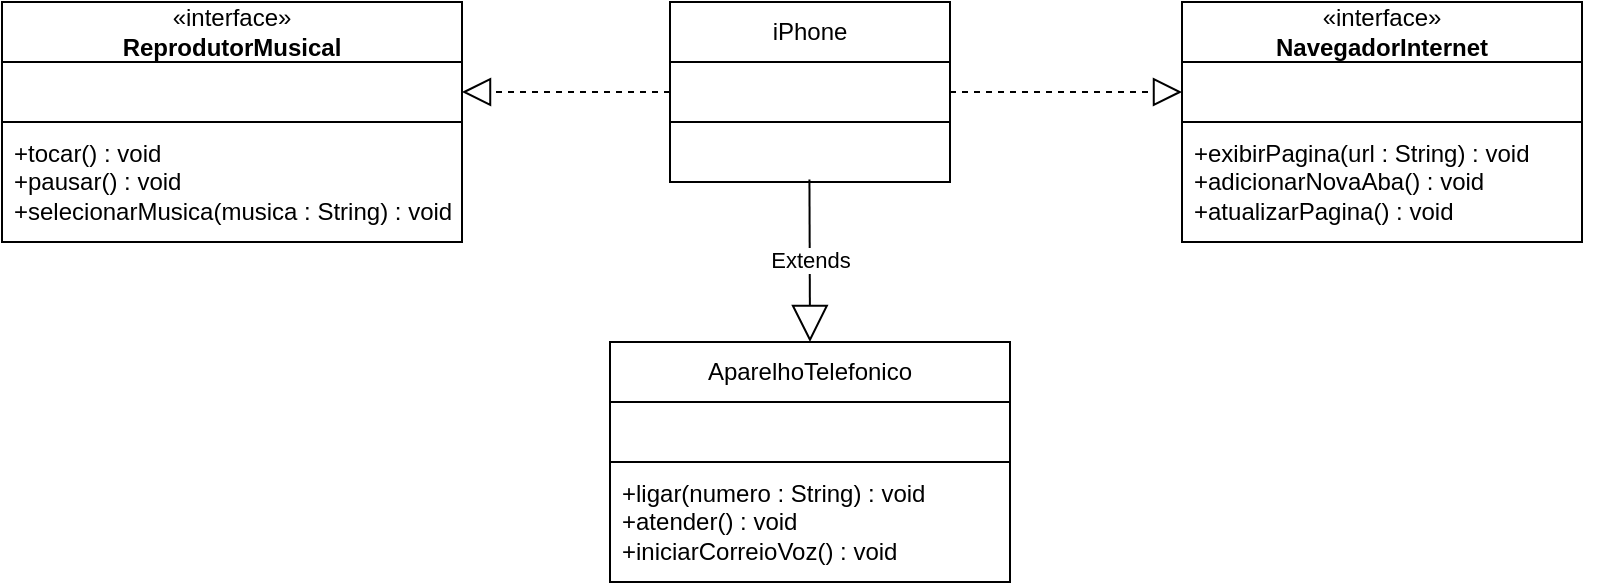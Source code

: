 <mxfile version="24.7.17">
  <diagram name="Página-1" id="srHYTGae3wDP0OUU2xfQ">
    <mxGraphModel dx="819" dy="426" grid="1" gridSize="10" guides="1" tooltips="1" connect="1" arrows="1" fold="1" page="1" pageScale="1" pageWidth="827" pageHeight="1169" math="0" shadow="0">
      <root>
        <mxCell id="0" />
        <mxCell id="1" parent="0" />
        <mxCell id="bOr65yMeyFTnhMREgF7S-10" value="«interface»&lt;br&gt;&lt;b&gt;ReprodutorMusical&lt;/b&gt;" style="swimlane;fontStyle=0;childLayout=stackLayout;horizontal=1;startSize=30;horizontalStack=0;resizeParent=1;resizeParentMax=0;resizeLast=0;collapsible=1;marginBottom=0;whiteSpace=wrap;html=1;" parent="1" vertex="1">
          <mxGeometry x="10" y="20" width="230" height="120" as="geometry" />
        </mxCell>
        <mxCell id="bOr65yMeyFTnhMREgF7S-11" value="&amp;nbsp;" style="text;strokeColor=none;fillColor=none;align=left;verticalAlign=middle;spacingLeft=4;spacingRight=4;overflow=hidden;points=[[0,0.5],[1,0.5]];portConstraint=eastwest;rotatable=0;whiteSpace=wrap;html=1;" parent="bOr65yMeyFTnhMREgF7S-10" vertex="1">
          <mxGeometry y="30" width="230" height="30" as="geometry" />
        </mxCell>
        <mxCell id="bOr65yMeyFTnhMREgF7S-13" value="+tocar() : void&lt;div&gt;+pausar() : void&lt;/div&gt;&lt;div&gt;+selecionarMusica(musica : String) : void&lt;/div&gt;" style="text;strokeColor=default;fillColor=none;align=left;verticalAlign=middle;spacingLeft=4;spacingRight=4;overflow=hidden;points=[[0,0.5],[1,0.5]];portConstraint=eastwest;rotatable=0;whiteSpace=wrap;html=1;" parent="bOr65yMeyFTnhMREgF7S-10" vertex="1">
          <mxGeometry y="60" width="230" height="60" as="geometry" />
        </mxCell>
        <mxCell id="bOr65yMeyFTnhMREgF7S-15" style="edgeStyle=orthogonalEdgeStyle;rounded=0;orthogonalLoop=1;jettySize=auto;html=1;exitX=1;exitY=0.5;exitDx=0;exitDy=0;" parent="bOr65yMeyFTnhMREgF7S-10" source="bOr65yMeyFTnhMREgF7S-13" target="bOr65yMeyFTnhMREgF7S-13" edge="1">
          <mxGeometry relative="1" as="geometry" />
        </mxCell>
        <mxCell id="bOr65yMeyFTnhMREgF7S-16" value="AparelhoTelefonico" style="swimlane;fontStyle=0;childLayout=stackLayout;horizontal=1;startSize=30;horizontalStack=0;resizeParent=1;resizeParentMax=0;resizeLast=0;collapsible=1;marginBottom=0;whiteSpace=wrap;html=1;" parent="1" vertex="1">
          <mxGeometry x="314" y="190" width="200" height="120" as="geometry" />
        </mxCell>
        <mxCell id="bOr65yMeyFTnhMREgF7S-17" value="&amp;nbsp;" style="text;strokeColor=none;fillColor=none;align=left;verticalAlign=middle;spacingLeft=4;spacingRight=4;overflow=hidden;points=[[0,0.5],[1,0.5]];portConstraint=eastwest;rotatable=0;whiteSpace=wrap;html=1;" parent="bOr65yMeyFTnhMREgF7S-16" vertex="1">
          <mxGeometry y="30" width="200" height="30" as="geometry" />
        </mxCell>
        <mxCell id="bOr65yMeyFTnhMREgF7S-18" value="+ligar(numero : String) : void&lt;div&gt;+atender() : void&lt;/div&gt;&lt;div&gt;+iniciarCorreioVoz() : void&lt;/div&gt;" style="text;strokeColor=default;fillColor=none;align=left;verticalAlign=middle;spacingLeft=4;spacingRight=4;overflow=hidden;points=[[0,0.5],[1,0.5]];portConstraint=eastwest;rotatable=0;whiteSpace=wrap;html=1;" parent="bOr65yMeyFTnhMREgF7S-16" vertex="1">
          <mxGeometry y="60" width="200" height="60" as="geometry" />
        </mxCell>
        <mxCell id="bOr65yMeyFTnhMREgF7S-19" style="edgeStyle=orthogonalEdgeStyle;rounded=0;orthogonalLoop=1;jettySize=auto;html=1;exitX=1;exitY=0.5;exitDx=0;exitDy=0;" parent="bOr65yMeyFTnhMREgF7S-16" source="bOr65yMeyFTnhMREgF7S-18" target="bOr65yMeyFTnhMREgF7S-18" edge="1">
          <mxGeometry relative="1" as="geometry" />
        </mxCell>
        <mxCell id="bOr65yMeyFTnhMREgF7S-20" value="«interface»&lt;br&gt;&lt;b&gt;NavegadorInternet&lt;/b&gt;" style="swimlane;fontStyle=0;childLayout=stackLayout;horizontal=1;startSize=30;horizontalStack=0;resizeParent=1;resizeParentMax=0;resizeLast=0;collapsible=1;marginBottom=0;whiteSpace=wrap;html=1;" parent="1" vertex="1">
          <mxGeometry x="600" y="20" width="200" height="120" as="geometry" />
        </mxCell>
        <mxCell id="bOr65yMeyFTnhMREgF7S-21" value="&amp;nbsp;" style="text;strokeColor=none;fillColor=none;align=left;verticalAlign=middle;spacingLeft=4;spacingRight=4;overflow=hidden;points=[[0,0.5],[1,0.5]];portConstraint=eastwest;rotatable=0;whiteSpace=wrap;html=1;" parent="bOr65yMeyFTnhMREgF7S-20" vertex="1">
          <mxGeometry y="30" width="200" height="30" as="geometry" />
        </mxCell>
        <mxCell id="bOr65yMeyFTnhMREgF7S-22" value="+exibirPagina(url : String) : void&lt;div&gt;+adicionarNovaAba() : void&lt;/div&gt;&lt;div&gt;+atualizarPagina() : void&lt;/div&gt;" style="text;strokeColor=default;fillColor=none;align=left;verticalAlign=middle;spacingLeft=4;spacingRight=4;overflow=hidden;points=[[0,0.5],[1,0.5]];portConstraint=eastwest;rotatable=0;whiteSpace=wrap;html=1;" parent="bOr65yMeyFTnhMREgF7S-20" vertex="1">
          <mxGeometry y="60" width="200" height="60" as="geometry" />
        </mxCell>
        <mxCell id="bOr65yMeyFTnhMREgF7S-23" style="edgeStyle=orthogonalEdgeStyle;rounded=0;orthogonalLoop=1;jettySize=auto;html=1;exitX=1;exitY=0.5;exitDx=0;exitDy=0;" parent="bOr65yMeyFTnhMREgF7S-20" source="bOr65yMeyFTnhMREgF7S-22" target="bOr65yMeyFTnhMREgF7S-22" edge="1">
          <mxGeometry relative="1" as="geometry" />
        </mxCell>
        <mxCell id="bOr65yMeyFTnhMREgF7S-24" value="Extends" style="endArrow=block;endSize=16;endFill=0;html=1;rounded=0;exitX=0.498;exitY=0.959;exitDx=0;exitDy=0;entryX=0.5;entryY=0;entryDx=0;entryDy=0;exitPerimeter=0;" parent="1" source="bOr65yMeyFTnhMREgF7S-31" target="bOr65yMeyFTnhMREgF7S-16" edge="1">
          <mxGeometry width="160" relative="1" as="geometry">
            <mxPoint x="414" y="110" as="sourcePoint" />
            <mxPoint x="440" y="270" as="targetPoint" />
          </mxGeometry>
        </mxCell>
        <mxCell id="bOr65yMeyFTnhMREgF7S-29" value="iPhone" style="swimlane;fontStyle=0;childLayout=stackLayout;horizontal=1;startSize=30;horizontalStack=0;resizeParent=1;resizeParentMax=0;resizeLast=0;collapsible=1;marginBottom=0;whiteSpace=wrap;html=1;" parent="1" vertex="1">
          <mxGeometry x="344" y="20" width="140" height="90" as="geometry" />
        </mxCell>
        <mxCell id="bOr65yMeyFTnhMREgF7S-30" value="&amp;nbsp;" style="text;strokeColor=none;fillColor=none;align=left;verticalAlign=middle;spacingLeft=4;spacingRight=4;overflow=hidden;points=[[0,0.5],[1,0.5]];portConstraint=eastwest;rotatable=0;whiteSpace=wrap;html=1;" parent="bOr65yMeyFTnhMREgF7S-29" vertex="1">
          <mxGeometry y="30" width="140" height="30" as="geometry" />
        </mxCell>
        <mxCell id="bOr65yMeyFTnhMREgF7S-31" value="&amp;nbsp;" style="text;strokeColor=default;fillColor=none;align=left;verticalAlign=middle;spacingLeft=4;spacingRight=4;overflow=hidden;points=[[0,0.5],[1,0.5]];portConstraint=eastwest;rotatable=0;whiteSpace=wrap;html=1;" parent="bOr65yMeyFTnhMREgF7S-29" vertex="1">
          <mxGeometry y="60" width="140" height="30" as="geometry" />
        </mxCell>
        <mxCell id="bOr65yMeyFTnhMREgF7S-32" style="edgeStyle=orthogonalEdgeStyle;rounded=0;orthogonalLoop=1;jettySize=auto;html=1;exitX=1;exitY=0.5;exitDx=0;exitDy=0;" parent="bOr65yMeyFTnhMREgF7S-29" source="bOr65yMeyFTnhMREgF7S-31" target="bOr65yMeyFTnhMREgF7S-31" edge="1">
          <mxGeometry relative="1" as="geometry" />
        </mxCell>
        <mxCell id="MprkSwBpbl5HJyQfIbx6-2" value="" style="endArrow=block;dashed=1;endFill=0;endSize=12;html=1;rounded=0;exitX=0;exitY=0.5;exitDx=0;exitDy=0;entryX=1;entryY=0.5;entryDx=0;entryDy=0;" edge="1" parent="1" source="bOr65yMeyFTnhMREgF7S-30" target="bOr65yMeyFTnhMREgF7S-11">
          <mxGeometry width="160" relative="1" as="geometry">
            <mxPoint x="330" y="170" as="sourcePoint" />
            <mxPoint x="490" y="170" as="targetPoint" />
          </mxGeometry>
        </mxCell>
        <mxCell id="MprkSwBpbl5HJyQfIbx6-3" value="" style="endArrow=block;dashed=1;endFill=0;endSize=12;html=1;rounded=0;exitX=1;exitY=0.5;exitDx=0;exitDy=0;entryX=0;entryY=0.5;entryDx=0;entryDy=0;" edge="1" parent="1" source="bOr65yMeyFTnhMREgF7S-30" target="bOr65yMeyFTnhMREgF7S-21">
          <mxGeometry width="160" relative="1" as="geometry">
            <mxPoint x="354" y="75" as="sourcePoint" />
            <mxPoint x="250" y="75" as="targetPoint" />
          </mxGeometry>
        </mxCell>
      </root>
    </mxGraphModel>
  </diagram>
</mxfile>
